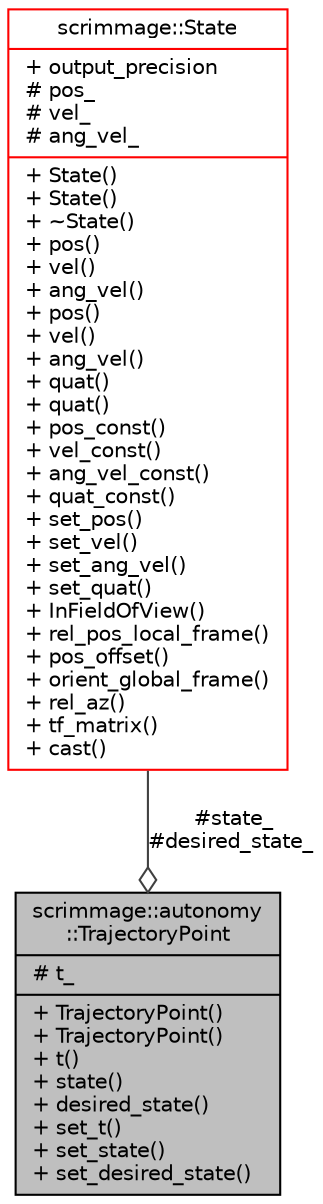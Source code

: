 digraph "scrimmage::autonomy::TrajectoryPoint"
{
 // LATEX_PDF_SIZE
  edge [fontname="Helvetica",fontsize="10",labelfontname="Helvetica",labelfontsize="10"];
  node [fontname="Helvetica",fontsize="10",shape=record];
  Node1 [label="{scrimmage::autonomy\l::TrajectoryPoint\n|# t_\l|+ TrajectoryPoint()\l+ TrajectoryPoint()\l+ t()\l+ state()\l+ desired_state()\l+ set_t()\l+ set_state()\l+ set_desired_state()\l}",height=0.2,width=0.4,color="black", fillcolor="grey75", style="filled", fontcolor="black",tooltip=" "];
  Node2 -> Node1 [color="grey25",fontsize="10",style="solid",label=" #state_\n#desired_state_" ,arrowhead="odiamond",fontname="Helvetica"];
  Node2 [label="{scrimmage::State\n|+ output_precision\l# pos_\l# vel_\l# ang_vel_\l|+ State()\l+ State()\l+ ~State()\l+ pos()\l+ vel()\l+ ang_vel()\l+ pos()\l+ vel()\l+ ang_vel()\l+ quat()\l+ quat()\l+ pos_const()\l+ vel_const()\l+ ang_vel_const()\l+ quat_const()\l+ set_pos()\l+ set_vel()\l+ set_ang_vel()\l+ set_quat()\l+ InFieldOfView()\l+ rel_pos_local_frame()\l+ pos_offset()\l+ orient_global_frame()\l+ rel_az()\l+ tf_matrix()\l+ cast()\l}",height=0.2,width=0.4,color="red", fillcolor="white", style="filled",URL="$classscrimmage_1_1State.html",tooltip=" "];
}
